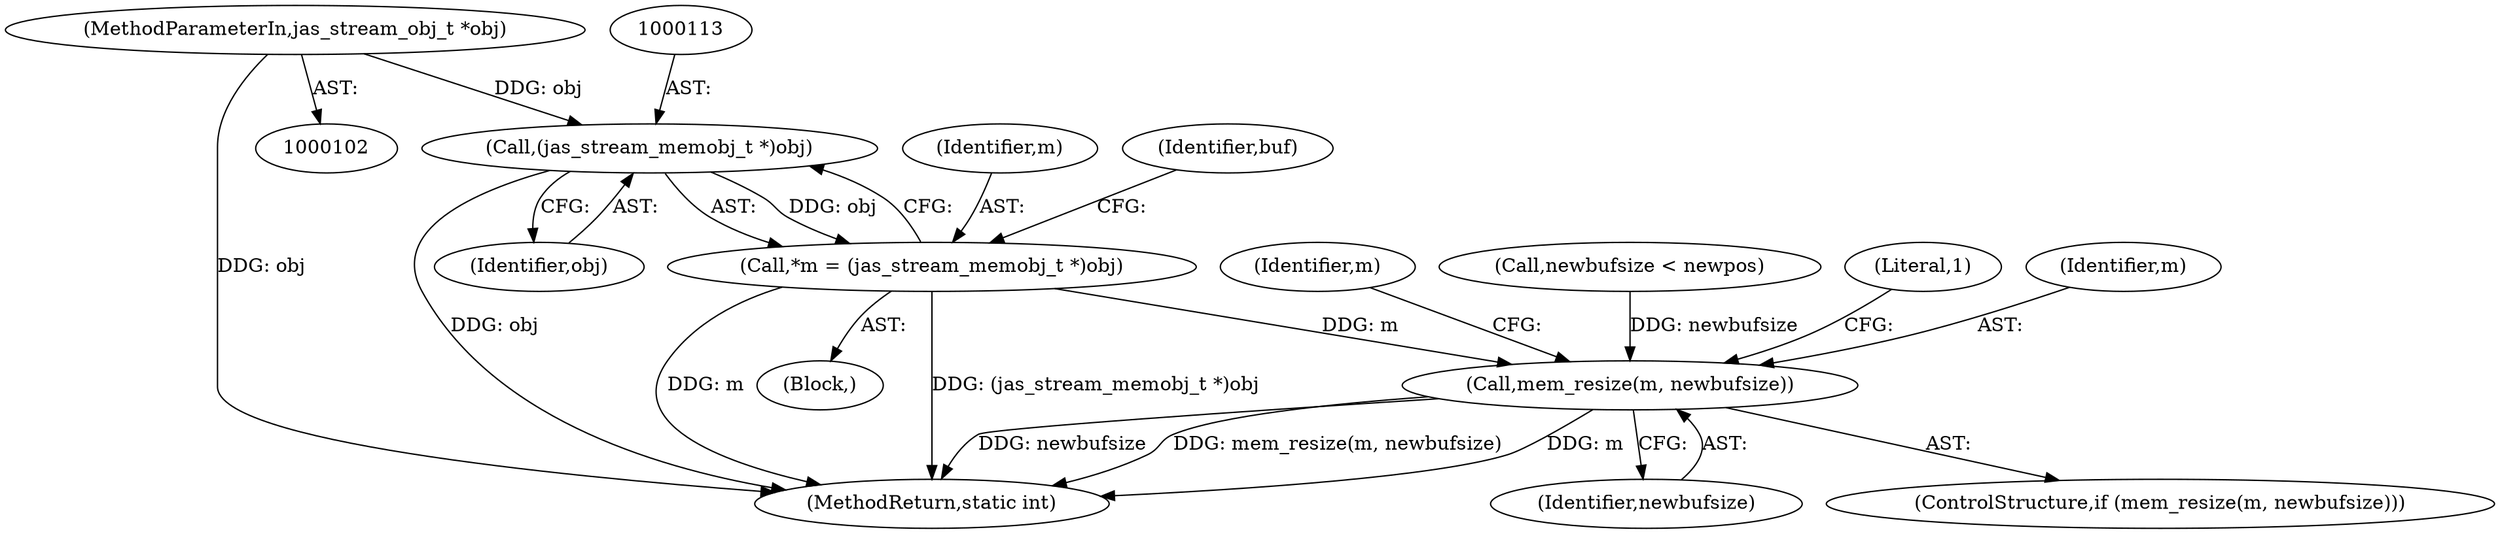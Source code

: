 digraph "0_jasper_634ce8e8a5accc0fa05dd2c20d42b4749d4b2735_7@pointer" {
"1000103" [label="(MethodParameterIn,jas_stream_obj_t *obj)"];
"1000112" [label="(Call,(jas_stream_memobj_t *)obj)"];
"1000110" [label="(Call,*m = (jas_stream_memobj_t *)obj)"];
"1000177" [label="(Call,mem_resize(m, newbufsize))"];
"1000187" [label="(Identifier,m)"];
"1000111" [label="(Identifier,m)"];
"1000156" [label="(Call,newbufsize < newpos)"];
"1000183" [label="(Literal,1)"];
"1000295" [label="(MethodReturn,static int)"];
"1000110" [label="(Call,*m = (jas_stream_memobj_t *)obj)"];
"1000179" [label="(Identifier,newbufsize)"];
"1000178" [label="(Identifier,m)"];
"1000114" [label="(Identifier,obj)"];
"1000176" [label="(ControlStructure,if (mem_resize(m, newbufsize)))"];
"1000118" [label="(Identifier,buf)"];
"1000177" [label="(Call,mem_resize(m, newbufsize))"];
"1000103" [label="(MethodParameterIn,jas_stream_obj_t *obj)"];
"1000112" [label="(Call,(jas_stream_memobj_t *)obj)"];
"1000106" [label="(Block,)"];
"1000103" -> "1000102"  [label="AST: "];
"1000103" -> "1000295"  [label="DDG: obj"];
"1000103" -> "1000112"  [label="DDG: obj"];
"1000112" -> "1000110"  [label="AST: "];
"1000112" -> "1000114"  [label="CFG: "];
"1000113" -> "1000112"  [label="AST: "];
"1000114" -> "1000112"  [label="AST: "];
"1000110" -> "1000112"  [label="CFG: "];
"1000112" -> "1000295"  [label="DDG: obj"];
"1000112" -> "1000110"  [label="DDG: obj"];
"1000110" -> "1000106"  [label="AST: "];
"1000111" -> "1000110"  [label="AST: "];
"1000118" -> "1000110"  [label="CFG: "];
"1000110" -> "1000295"  [label="DDG: (jas_stream_memobj_t *)obj"];
"1000110" -> "1000295"  [label="DDG: m"];
"1000110" -> "1000177"  [label="DDG: m"];
"1000177" -> "1000176"  [label="AST: "];
"1000177" -> "1000179"  [label="CFG: "];
"1000178" -> "1000177"  [label="AST: "];
"1000179" -> "1000177"  [label="AST: "];
"1000183" -> "1000177"  [label="CFG: "];
"1000187" -> "1000177"  [label="CFG: "];
"1000177" -> "1000295"  [label="DDG: m"];
"1000177" -> "1000295"  [label="DDG: newbufsize"];
"1000177" -> "1000295"  [label="DDG: mem_resize(m, newbufsize)"];
"1000156" -> "1000177"  [label="DDG: newbufsize"];
}
